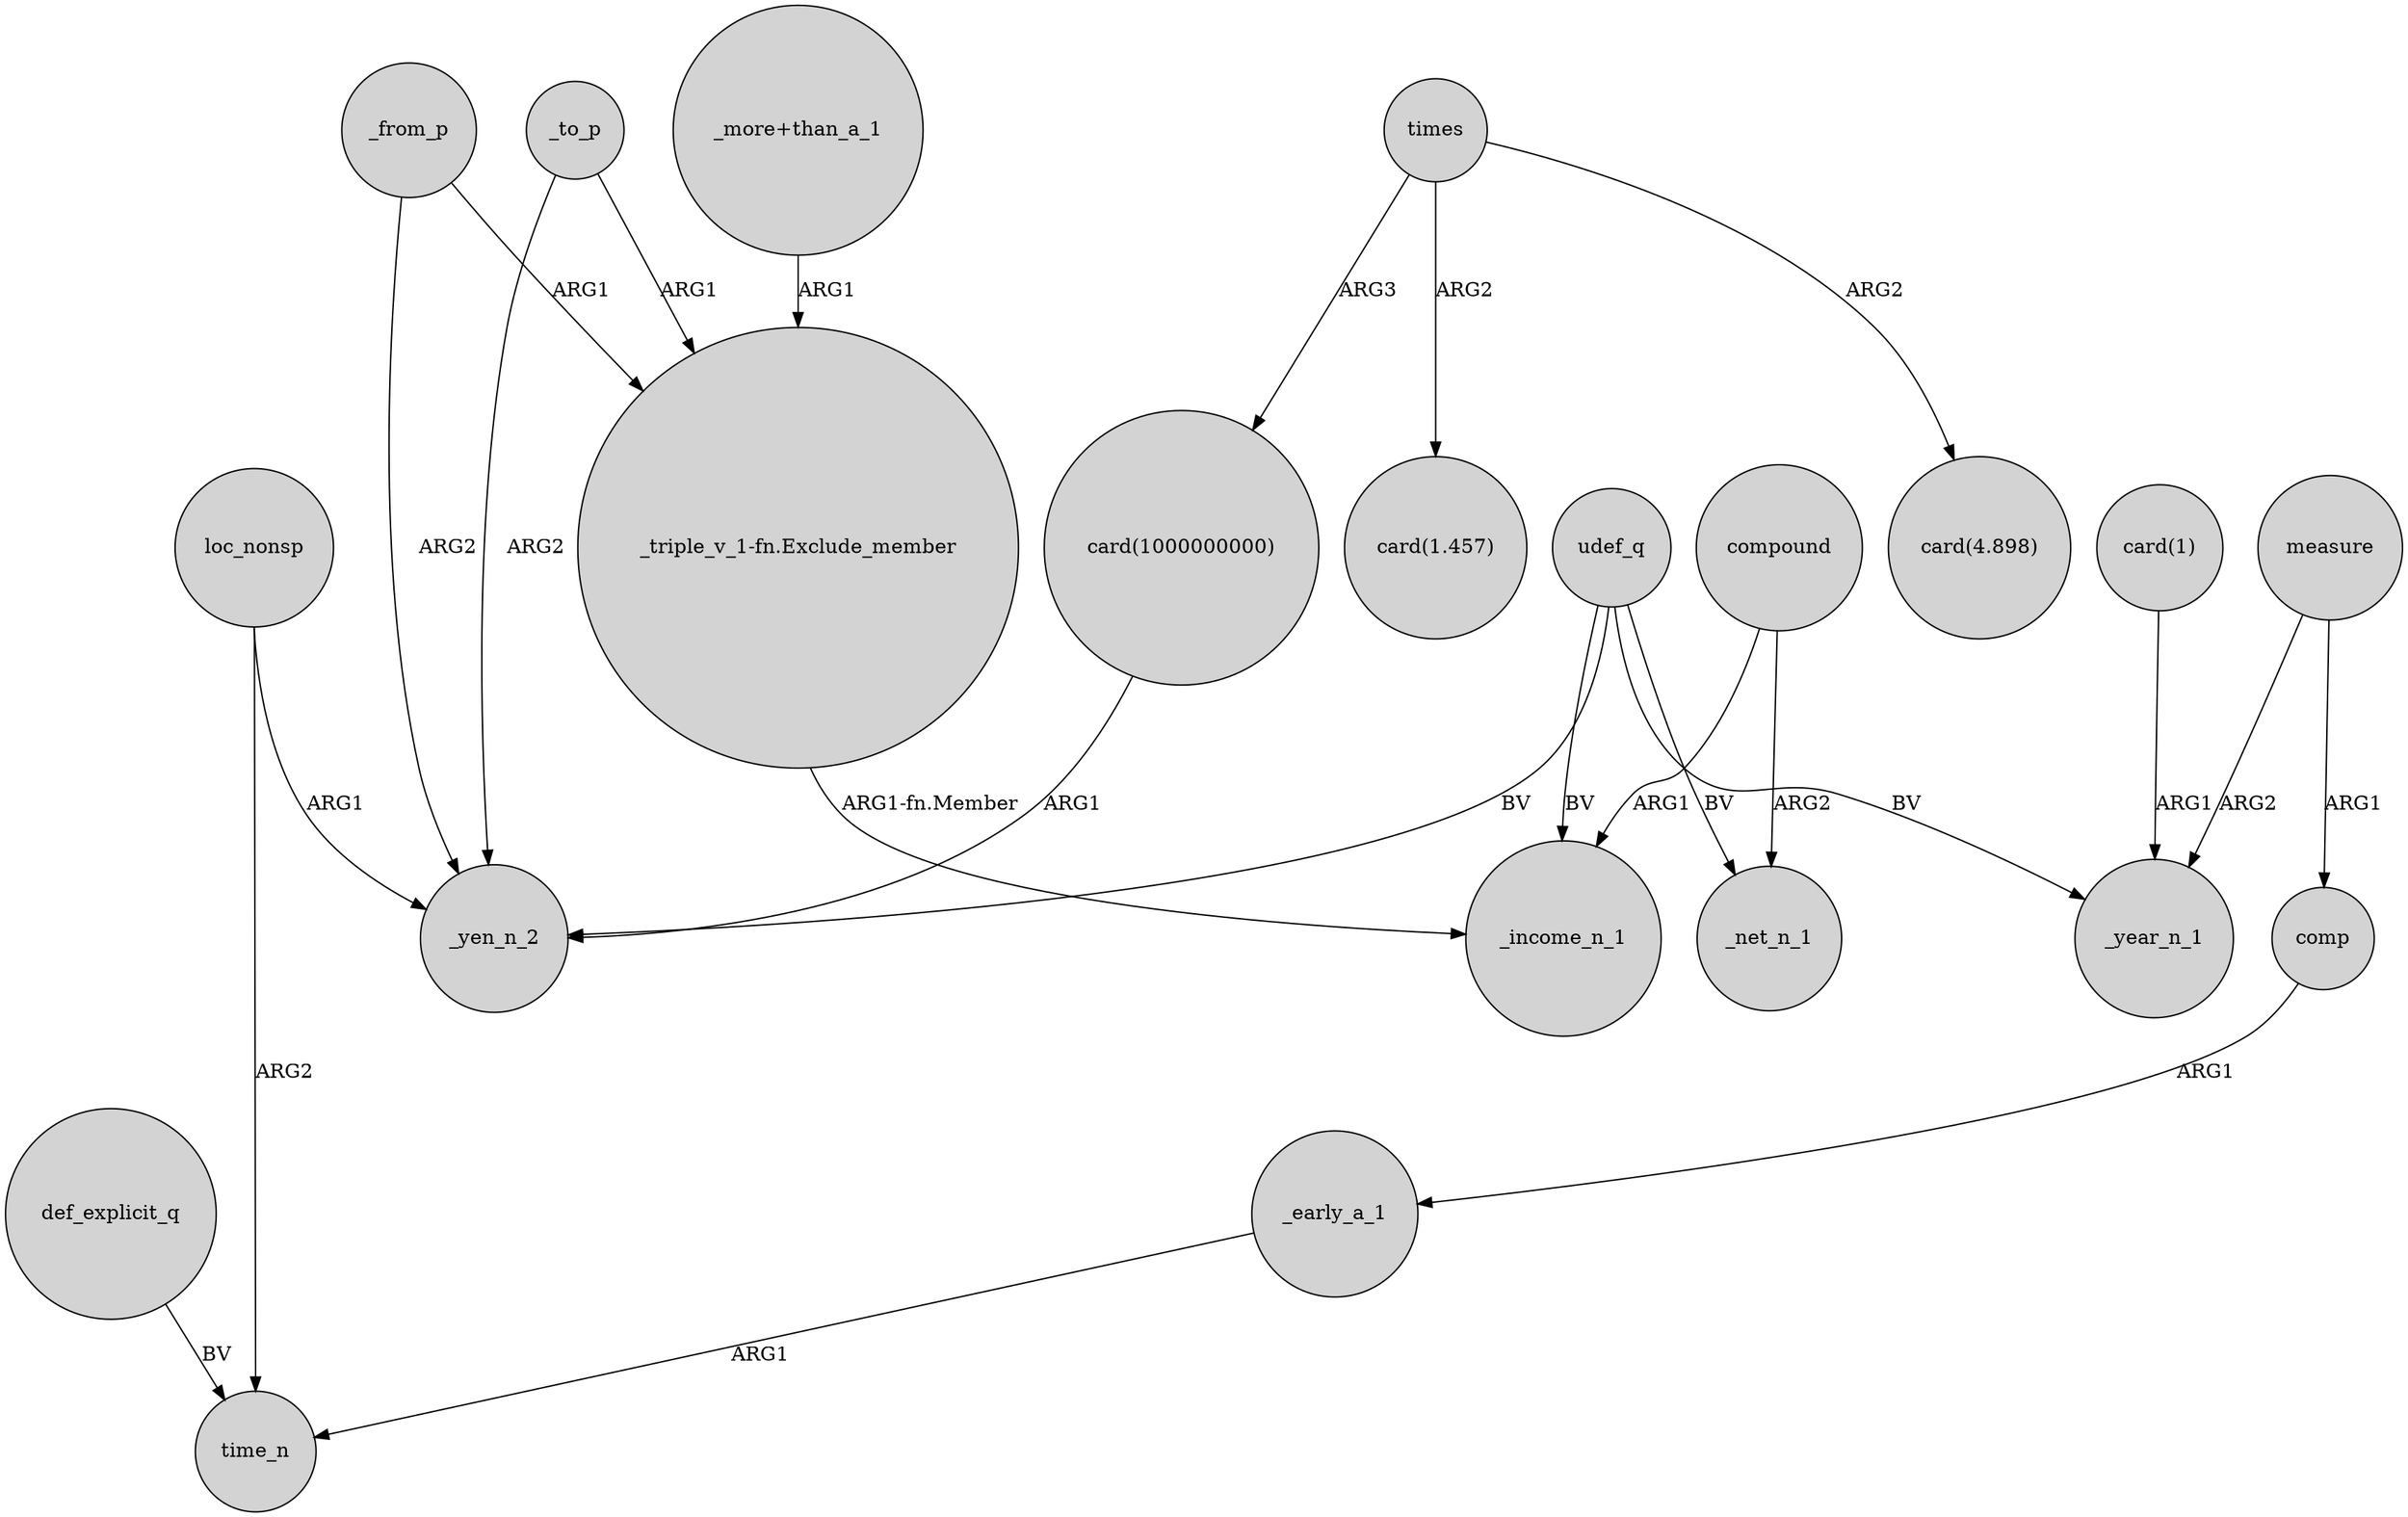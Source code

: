 digraph {
	node [shape=circle style=filled]
	udef_q -> _yen_n_2 [label=BV]
	def_explicit_q -> time_n [label=BV]
	times -> "card(1.457)" [label=ARG2]
	comp -> _early_a_1 [label=ARG1]
	_to_p -> "_triple_v_1-fn.Exclude_member" [label=ARG1]
	compound -> _income_n_1 [label=ARG1]
	_from_p -> "_triple_v_1-fn.Exclude_member" [label=ARG1]
	times -> "card(1000000000)" [label=ARG3]
	udef_q -> _year_n_1 [label=BV]
	udef_q -> _income_n_1 [label=BV]
	loc_nonsp -> _yen_n_2 [label=ARG1]
	loc_nonsp -> time_n [label=ARG2]
	_early_a_1 -> time_n [label=ARG1]
	measure -> _year_n_1 [label=ARG2]
	times -> "card(4.898)" [label=ARG2]
	"_more+than_a_1" -> "_triple_v_1-fn.Exclude_member" [label=ARG1]
	"card(1)" -> _year_n_1 [label=ARG1]
	udef_q -> _net_n_1 [label=BV]
	_from_p -> _yen_n_2 [label=ARG2]
	compound -> _net_n_1 [label=ARG2]
	measure -> comp [label=ARG1]
	_to_p -> _yen_n_2 [label=ARG2]
	"_triple_v_1-fn.Exclude_member" -> _income_n_1 [label="ARG1-fn.Member"]
	"card(1000000000)" -> _yen_n_2 [label=ARG1]
}
